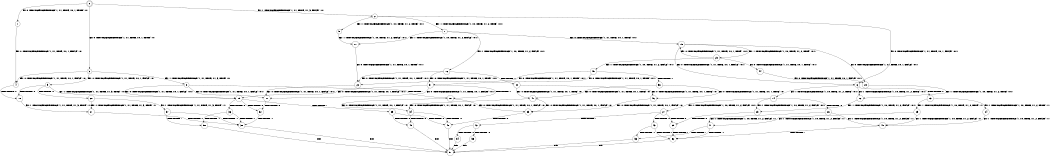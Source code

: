 digraph BCG {
size = "7, 10.5";
center = TRUE;
node [shape = circle];
0 [peripheries = 2];
0 -> 1 [label = "EX !0 !ATOMIC_EXCH_BRANCH (1, +1, TRUE, +0, 1, TRUE) !:0:"];
0 -> 2 [label = "EX !1 !ATOMIC_EXCH_BRANCH (1, +1, TRUE, +1, 3, FALSE) !:0:"];
0 -> 3 [label = "EX !0 !ATOMIC_EXCH_BRANCH (1, +1, TRUE, +0, 1, TRUE) !:0:"];
1 -> 4 [label = "EX !0 !ATOMIC_EXCH_BRANCH (1, +1, TRUE, +0, 1, FALSE) !:0:"];
2 -> 5 [label = "EX !1 !ATOMIC_EXCH_BRANCH (1, +0, TRUE, +1, 2, TRUE) !:0:1:"];
2 -> 6 [label = "EX !0 !ATOMIC_EXCH_BRANCH (1, +1, TRUE, +0, 1, FALSE) !:0:1:"];
2 -> 7 [label = "EX !1 !ATOMIC_EXCH_BRANCH (1, +0, TRUE, +1, 2, TRUE) !:0:1:"];
3 -> 4 [label = "EX !0 !ATOMIC_EXCH_BRANCH (1, +1, TRUE, +0, 1, FALSE) !:0:"];
3 -> 8 [label = "EX !1 !ATOMIC_EXCH_BRANCH (1, +1, TRUE, +1, 3, TRUE) !:0:"];
3 -> 9 [label = "EX !0 !ATOMIC_EXCH_BRANCH (1, +1, TRUE, +0, 1, FALSE) !:0:"];
4 -> 10 [label = "TERMINATE !0"];
5 -> 11 [label = "EX !1 !ATOMIC_EXCH_BRANCH (1, +0, TRUE, +1, 2, FALSE) !:0:1:"];
6 -> 12 [label = "EX !1 !ATOMIC_EXCH_BRANCH (1, +0, TRUE, +1, 2, TRUE) !:0:1:"];
6 -> 13 [label = "TERMINATE !0"];
6 -> 14 [label = "EX !1 !ATOMIC_EXCH_BRANCH (1, +0, TRUE, +1, 2, TRUE) !:0:1:"];
7 -> 11 [label = "EX !1 !ATOMIC_EXCH_BRANCH (1, +0, TRUE, +1, 2, FALSE) !:0:1:"];
7 -> 15 [label = "EX !0 !ATOMIC_EXCH_BRANCH (1, +1, TRUE, +0, 1, TRUE) !:0:1:"];
7 -> 16 [label = "EX !1 !ATOMIC_EXCH_BRANCH (1, +0, TRUE, +1, 2, FALSE) !:0:1:"];
8 -> 17 [label = "EX !0 !ATOMIC_EXCH_BRANCH (1, +1, TRUE, +0, 1, FALSE) !:0:1:"];
8 -> 18 [label = "TERMINATE !1"];
8 -> 19 [label = "EX !0 !ATOMIC_EXCH_BRANCH (1, +1, TRUE, +0, 1, FALSE) !:0:1:"];
9 -> 10 [label = "TERMINATE !0"];
9 -> 20 [label = "TERMINATE !0"];
9 -> 19 [label = "EX !1 !ATOMIC_EXCH_BRANCH (1, +1, TRUE, +1, 3, TRUE) !:0:"];
10 -> 21 [label = "EX !1 !ATOMIC_EXCH_BRANCH (1, +1, TRUE, +1, 3, TRUE) !:1:"];
11 -> 22 [label = "EX !0 !ATOMIC_EXCH_BRANCH (1, +1, TRUE, +0, 1, TRUE) !:0:1:"];
12 -> 23 [label = "EX !1 !ATOMIC_EXCH_BRANCH (1, +0, TRUE, +1, 2, FALSE) !:0:1:"];
13 -> 24 [label = "EX !1 !ATOMIC_EXCH_BRANCH (1, +0, TRUE, +1, 2, TRUE) !:1:"];
13 -> 25 [label = "EX !1 !ATOMIC_EXCH_BRANCH (1, +0, TRUE, +1, 2, TRUE) !:1:"];
14 -> 23 [label = "EX !1 !ATOMIC_EXCH_BRANCH (1, +0, TRUE, +1, 2, FALSE) !:0:1:"];
14 -> 26 [label = "TERMINATE !0"];
14 -> 27 [label = "EX !1 !ATOMIC_EXCH_BRANCH (1, +0, TRUE, +1, 2, FALSE) !:0:1:"];
15 -> 28 [label = "EX !0 !ATOMIC_EXCH_BRANCH (1, +1, TRUE, +0, 1, FALSE) !:0:1:"];
15 -> 29 [label = "EX !1 !ATOMIC_EXCH_BRANCH (1, +0, TRUE, +1, 2, TRUE) !:0:1:"];
15 -> 6 [label = "EX !0 !ATOMIC_EXCH_BRANCH (1, +1, TRUE, +0, 1, FALSE) !:0:1:"];
16 -> 22 [label = "EX !0 !ATOMIC_EXCH_BRANCH (1, +1, TRUE, +0, 1, TRUE) !:0:1:"];
16 -> 30 [label = "TERMINATE !1"];
16 -> 31 [label = "EX !0 !ATOMIC_EXCH_BRANCH (1, +1, TRUE, +0, 1, TRUE) !:0:1:"];
17 -> 32 [label = "TERMINATE !0"];
18 -> 33 [label = "EX !0 !ATOMIC_EXCH_BRANCH (1, +1, TRUE, +0, 1, FALSE) !:0:"];
18 -> 34 [label = "EX !0 !ATOMIC_EXCH_BRANCH (1, +1, TRUE, +0, 1, FALSE) !:0:"];
19 -> 32 [label = "TERMINATE !0"];
19 -> 35 [label = "TERMINATE !1"];
19 -> 36 [label = "TERMINATE !0"];
20 -> 21 [label = "EX !1 !ATOMIC_EXCH_BRANCH (1, +1, TRUE, +1, 3, TRUE) !:1:"];
20 -> 37 [label = "EX !1 !ATOMIC_EXCH_BRANCH (1, +1, TRUE, +1, 3, TRUE) !:1:"];
21 -> 38 [label = "TERMINATE !1"];
22 -> 17 [label = "EX !0 !ATOMIC_EXCH_BRANCH (1, +1, TRUE, +0, 1, FALSE) !:0:1:"];
23 -> 39 [label = "TERMINATE !0"];
24 -> 40 [label = "EX !1 !ATOMIC_EXCH_BRANCH (1, +0, TRUE, +1, 2, FALSE) !:1:"];
25 -> 40 [label = "EX !1 !ATOMIC_EXCH_BRANCH (1, +0, TRUE, +1, 2, FALSE) !:1:"];
25 -> 41 [label = "EX !1 !ATOMIC_EXCH_BRANCH (1, +0, TRUE, +1, 2, FALSE) !:1:"];
26 -> 40 [label = "EX !1 !ATOMIC_EXCH_BRANCH (1, +0, TRUE, +1, 2, FALSE) !:1:"];
26 -> 41 [label = "EX !1 !ATOMIC_EXCH_BRANCH (1, +0, TRUE, +1, 2, FALSE) !:1:"];
27 -> 39 [label = "TERMINATE !0"];
27 -> 42 [label = "TERMINATE !1"];
27 -> 43 [label = "TERMINATE !0"];
28 -> 12 [label = "EX !1 !ATOMIC_EXCH_BRANCH (1, +0, TRUE, +1, 2, TRUE) !:0:1:"];
29 -> 44 [label = "EX !0 !ATOMIC_EXCH_BRANCH (1, +1, TRUE, +0, 1, TRUE) !:0:1:"];
29 -> 45 [label = "EX !1 !ATOMIC_EXCH_BRANCH (1, +0, TRUE, +1, 2, FALSE) !:0:1:"];
29 -> 15 [label = "EX !0 !ATOMIC_EXCH_BRANCH (1, +1, TRUE, +0, 1, TRUE) !:0:1:"];
30 -> 46 [label = "EX !0 !ATOMIC_EXCH_BRANCH (1, +1, TRUE, +0, 1, TRUE) !:0:"];
30 -> 47 [label = "EX !0 !ATOMIC_EXCH_BRANCH (1, +1, TRUE, +0, 1, TRUE) !:0:"];
31 -> 17 [label = "EX !0 !ATOMIC_EXCH_BRANCH (1, +1, TRUE, +0, 1, FALSE) !:0:1:"];
31 -> 18 [label = "TERMINATE !1"];
31 -> 19 [label = "EX !0 !ATOMIC_EXCH_BRANCH (1, +1, TRUE, +0, 1, FALSE) !:0:1:"];
32 -> 38 [label = "TERMINATE !1"];
33 -> 48 [label = "TERMINATE !0"];
34 -> 48 [label = "TERMINATE !0"];
34 -> 49 [label = "TERMINATE !0"];
35 -> 48 [label = "TERMINATE !0"];
35 -> 49 [label = "TERMINATE !0"];
36 -> 38 [label = "TERMINATE !1"];
36 -> 50 [label = "TERMINATE !1"];
37 -> 38 [label = "TERMINATE !1"];
37 -> 50 [label = "TERMINATE !1"];
38 -> 51 [label = "exit"];
39 -> 52 [label = "TERMINATE !1"];
40 -> 52 [label = "TERMINATE !1"];
41 -> 52 [label = "TERMINATE !1"];
41 -> 53 [label = "TERMINATE !1"];
42 -> 54 [label = "TERMINATE !0"];
42 -> 55 [label = "TERMINATE !0"];
43 -> 52 [label = "TERMINATE !1"];
43 -> 53 [label = "TERMINATE !1"];
44 -> 28 [label = "EX !0 !ATOMIC_EXCH_BRANCH (1, +1, TRUE, +0, 1, FALSE) !:0:1:"];
45 -> 22 [label = "EX !0 !ATOMIC_EXCH_BRANCH (1, +1, TRUE, +0, 1, TRUE) !:0:1:"];
45 -> 56 [label = "TERMINATE !1"];
45 -> 31 [label = "EX !0 !ATOMIC_EXCH_BRANCH (1, +1, TRUE, +0, 1, TRUE) !:0:1:"];
46 -> 33 [label = "EX !0 !ATOMIC_EXCH_BRANCH (1, +1, TRUE, +0, 1, FALSE) !:0:"];
47 -> 33 [label = "EX !0 !ATOMIC_EXCH_BRANCH (1, +1, TRUE, +0, 1, FALSE) !:0:"];
47 -> 34 [label = "EX !0 !ATOMIC_EXCH_BRANCH (1, +1, TRUE, +0, 1, FALSE) !:0:"];
48 -> 51 [label = "exit"];
49 -> 51 [label = "exit"];
50 -> 51 [label = "exit"];
52 -> 51 [label = "exit"];
53 -> 51 [label = "exit"];
54 -> 51 [label = "exit"];
55 -> 51 [label = "exit"];
56 -> 46 [label = "EX !0 !ATOMIC_EXCH_BRANCH (1, +1, TRUE, +0, 1, TRUE) !:0:"];
56 -> 47 [label = "EX !0 !ATOMIC_EXCH_BRANCH (1, +1, TRUE, +0, 1, TRUE) !:0:"];
}
